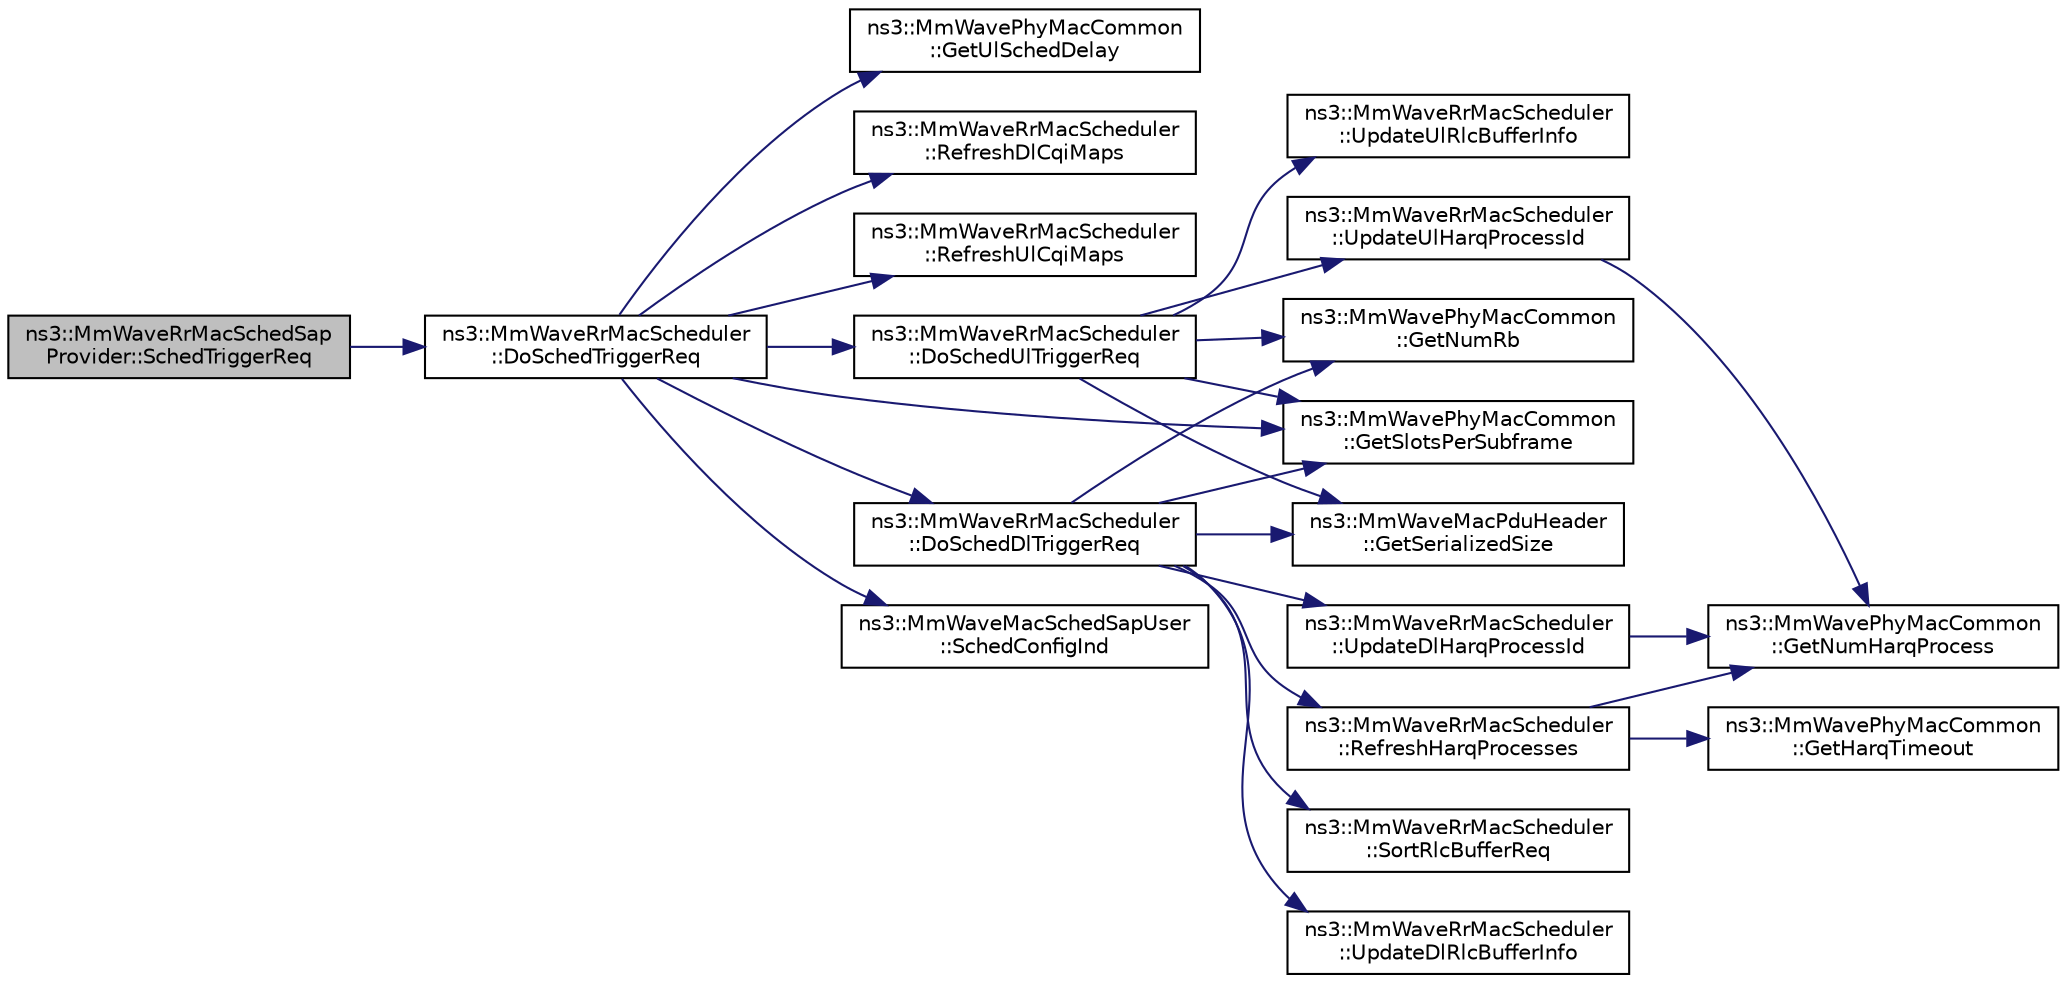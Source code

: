 digraph "ns3::MmWaveRrMacSchedSapProvider::SchedTriggerReq"
{
  edge [fontname="Helvetica",fontsize="10",labelfontname="Helvetica",labelfontsize="10"];
  node [fontname="Helvetica",fontsize="10",shape=record];
  rankdir="LR";
  Node1 [label="ns3::MmWaveRrMacSchedSap\lProvider::SchedTriggerReq",height=0.2,width=0.4,color="black", fillcolor="grey75", style="filled", fontcolor="black"];
  Node1 -> Node2 [color="midnightblue",fontsize="10",style="solid"];
  Node2 [label="ns3::MmWaveRrMacScheduler\l::DoSchedTriggerReq",height=0.2,width=0.4,color="black", fillcolor="white", style="filled",URL="$d5/d9b/classns3_1_1MmWaveRrMacScheduler.html#a48f0e305c3d706ac557bcb877f6cd2d0"];
  Node2 -> Node3 [color="midnightblue",fontsize="10",style="solid"];
  Node3 [label="ns3::MmWavePhyMacCommon\l::GetUlSchedDelay",height=0.2,width=0.4,color="black", fillcolor="white", style="filled",URL="$df/df4/classns3_1_1MmWavePhyMacCommon.html#afd70935ec71838fefe6a8e18198f19cb"];
  Node2 -> Node4 [color="midnightblue",fontsize="10",style="solid"];
  Node4 [label="ns3::MmWaveRrMacScheduler\l::RefreshDlCqiMaps",height=0.2,width=0.4,color="black", fillcolor="white", style="filled",URL="$d5/d9b/classns3_1_1MmWaveRrMacScheduler.html#a7e934e11a18ac6fccd3eb11e41693523"];
  Node2 -> Node5 [color="midnightblue",fontsize="10",style="solid"];
  Node5 [label="ns3::MmWaveRrMacScheduler\l::RefreshUlCqiMaps",height=0.2,width=0.4,color="black", fillcolor="white", style="filled",URL="$d5/d9b/classns3_1_1MmWaveRrMacScheduler.html#a08bd59d628f7a0115392e00c9cf44c59"];
  Node2 -> Node6 [color="midnightblue",fontsize="10",style="solid"];
  Node6 [label="ns3::MmWavePhyMacCommon\l::GetSlotsPerSubframe",height=0.2,width=0.4,color="black", fillcolor="white", style="filled",URL="$df/df4/classns3_1_1MmWavePhyMacCommon.html#a7b6552d2e0ffbeaf3bc2f9db6d0d6e63"];
  Node2 -> Node7 [color="midnightblue",fontsize="10",style="solid"];
  Node7 [label="ns3::MmWaveRrMacScheduler\l::DoSchedDlTriggerReq",height=0.2,width=0.4,color="black", fillcolor="white", style="filled",URL="$d5/d9b/classns3_1_1MmWaveRrMacScheduler.html#a17b839c05a05ce1ef83b9b806c943789"];
  Node7 -> Node8 [color="midnightblue",fontsize="10",style="solid"];
  Node8 [label="ns3::MmWavePhyMacCommon\l::GetNumRb",height=0.2,width=0.4,color="black", fillcolor="white", style="filled",URL="$df/df4/classns3_1_1MmWavePhyMacCommon.html#a4c5f323fd722d6eec52efda5d76f97ad"];
  Node7 -> Node9 [color="midnightblue",fontsize="10",style="solid"];
  Node9 [label="ns3::MmWaveRrMacScheduler\l::RefreshHarqProcesses",height=0.2,width=0.4,color="black", fillcolor="white", style="filled",URL="$d5/d9b/classns3_1_1MmWaveRrMacScheduler.html#a5b4fe59b80549148440a6e5f3e05f8e6",tooltip="Refresh HARQ processes according to the timers. "];
  Node9 -> Node10 [color="midnightblue",fontsize="10",style="solid"];
  Node10 [label="ns3::MmWavePhyMacCommon\l::GetNumHarqProcess",height=0.2,width=0.4,color="black", fillcolor="white", style="filled",URL="$df/df4/classns3_1_1MmWavePhyMacCommon.html#a40773d84172ebeb5aff125f56ebcc5ac"];
  Node9 -> Node11 [color="midnightblue",fontsize="10",style="solid"];
  Node11 [label="ns3::MmWavePhyMacCommon\l::GetHarqTimeout",height=0.2,width=0.4,color="black", fillcolor="white", style="filled",URL="$df/df4/classns3_1_1MmWavePhyMacCommon.html#a6a3b10cda74091e0579e24e3b4dbad80"];
  Node7 -> Node6 [color="midnightblue",fontsize="10",style="solid"];
  Node7 -> Node12 [color="midnightblue",fontsize="10",style="solid"];
  Node12 [label="ns3::MmWaveRrMacScheduler\l::SortRlcBufferReq",height=0.2,width=0.4,color="black", fillcolor="white", style="filled",URL="$d5/d9b/classns3_1_1MmWaveRrMacScheduler.html#ae0fee4909466a1900ad3d92b6b6fe3e2"];
  Node7 -> Node13 [color="midnightblue",fontsize="10",style="solid"];
  Node13 [label="ns3::MmWaveRrMacScheduler\l::UpdateDlHarqProcessId",height=0.2,width=0.4,color="black", fillcolor="white", style="filled",URL="$d5/d9b/classns3_1_1MmWaveRrMacScheduler.html#a0c01cd018ece348fa17da5babacd3bae"];
  Node13 -> Node10 [color="midnightblue",fontsize="10",style="solid"];
  Node7 -> Node14 [color="midnightblue",fontsize="10",style="solid"];
  Node14 [label="ns3::MmWaveMacPduHeader\l::GetSerializedSize",height=0.2,width=0.4,color="black", fillcolor="white", style="filled",URL="$d3/dac/classns3_1_1MmWaveMacPduHeader.html#aeb7b935bd1a3496b7da97cf78da21391"];
  Node7 -> Node15 [color="midnightblue",fontsize="10",style="solid"];
  Node15 [label="ns3::MmWaveRrMacScheduler\l::UpdateDlRlcBufferInfo",height=0.2,width=0.4,color="black", fillcolor="white", style="filled",URL="$d5/d9b/classns3_1_1MmWaveRrMacScheduler.html#a005e51f10e6d477bf11d6993f081ed24"];
  Node2 -> Node16 [color="midnightblue",fontsize="10",style="solid"];
  Node16 [label="ns3::MmWaveRrMacScheduler\l::DoSchedUlTriggerReq",height=0.2,width=0.4,color="black", fillcolor="white", style="filled",URL="$d5/d9b/classns3_1_1MmWaveRrMacScheduler.html#a60261f8b46716986bd8d0ae245fab35a"];
  Node16 -> Node8 [color="midnightblue",fontsize="10",style="solid"];
  Node16 -> Node6 [color="midnightblue",fontsize="10",style="solid"];
  Node16 -> Node14 [color="midnightblue",fontsize="10",style="solid"];
  Node16 -> Node17 [color="midnightblue",fontsize="10",style="solid"];
  Node17 [label="ns3::MmWaveRrMacScheduler\l::UpdateUlRlcBufferInfo",height=0.2,width=0.4,color="black", fillcolor="white", style="filled",URL="$d5/d9b/classns3_1_1MmWaveRrMacScheduler.html#a57725a4bd9ba6cfe462d804a131c0255"];
  Node16 -> Node18 [color="midnightblue",fontsize="10",style="solid"];
  Node18 [label="ns3::MmWaveRrMacScheduler\l::UpdateUlHarqProcessId",height=0.2,width=0.4,color="black", fillcolor="white", style="filled",URL="$d5/d9b/classns3_1_1MmWaveRrMacScheduler.html#addd7405298c9c95bf87ef2c32c3a477b"];
  Node18 -> Node10 [color="midnightblue",fontsize="10",style="solid"];
  Node2 -> Node19 [color="midnightblue",fontsize="10",style="solid"];
  Node19 [label="ns3::MmWaveMacSchedSapUser\l::SchedConfigInd",height=0.2,width=0.4,color="black", fillcolor="white", style="filled",URL="$d9/d4c/classns3_1_1MmWaveMacSchedSapUser.html#ac164dd52215c3924cf421b56089eece4"];
}
